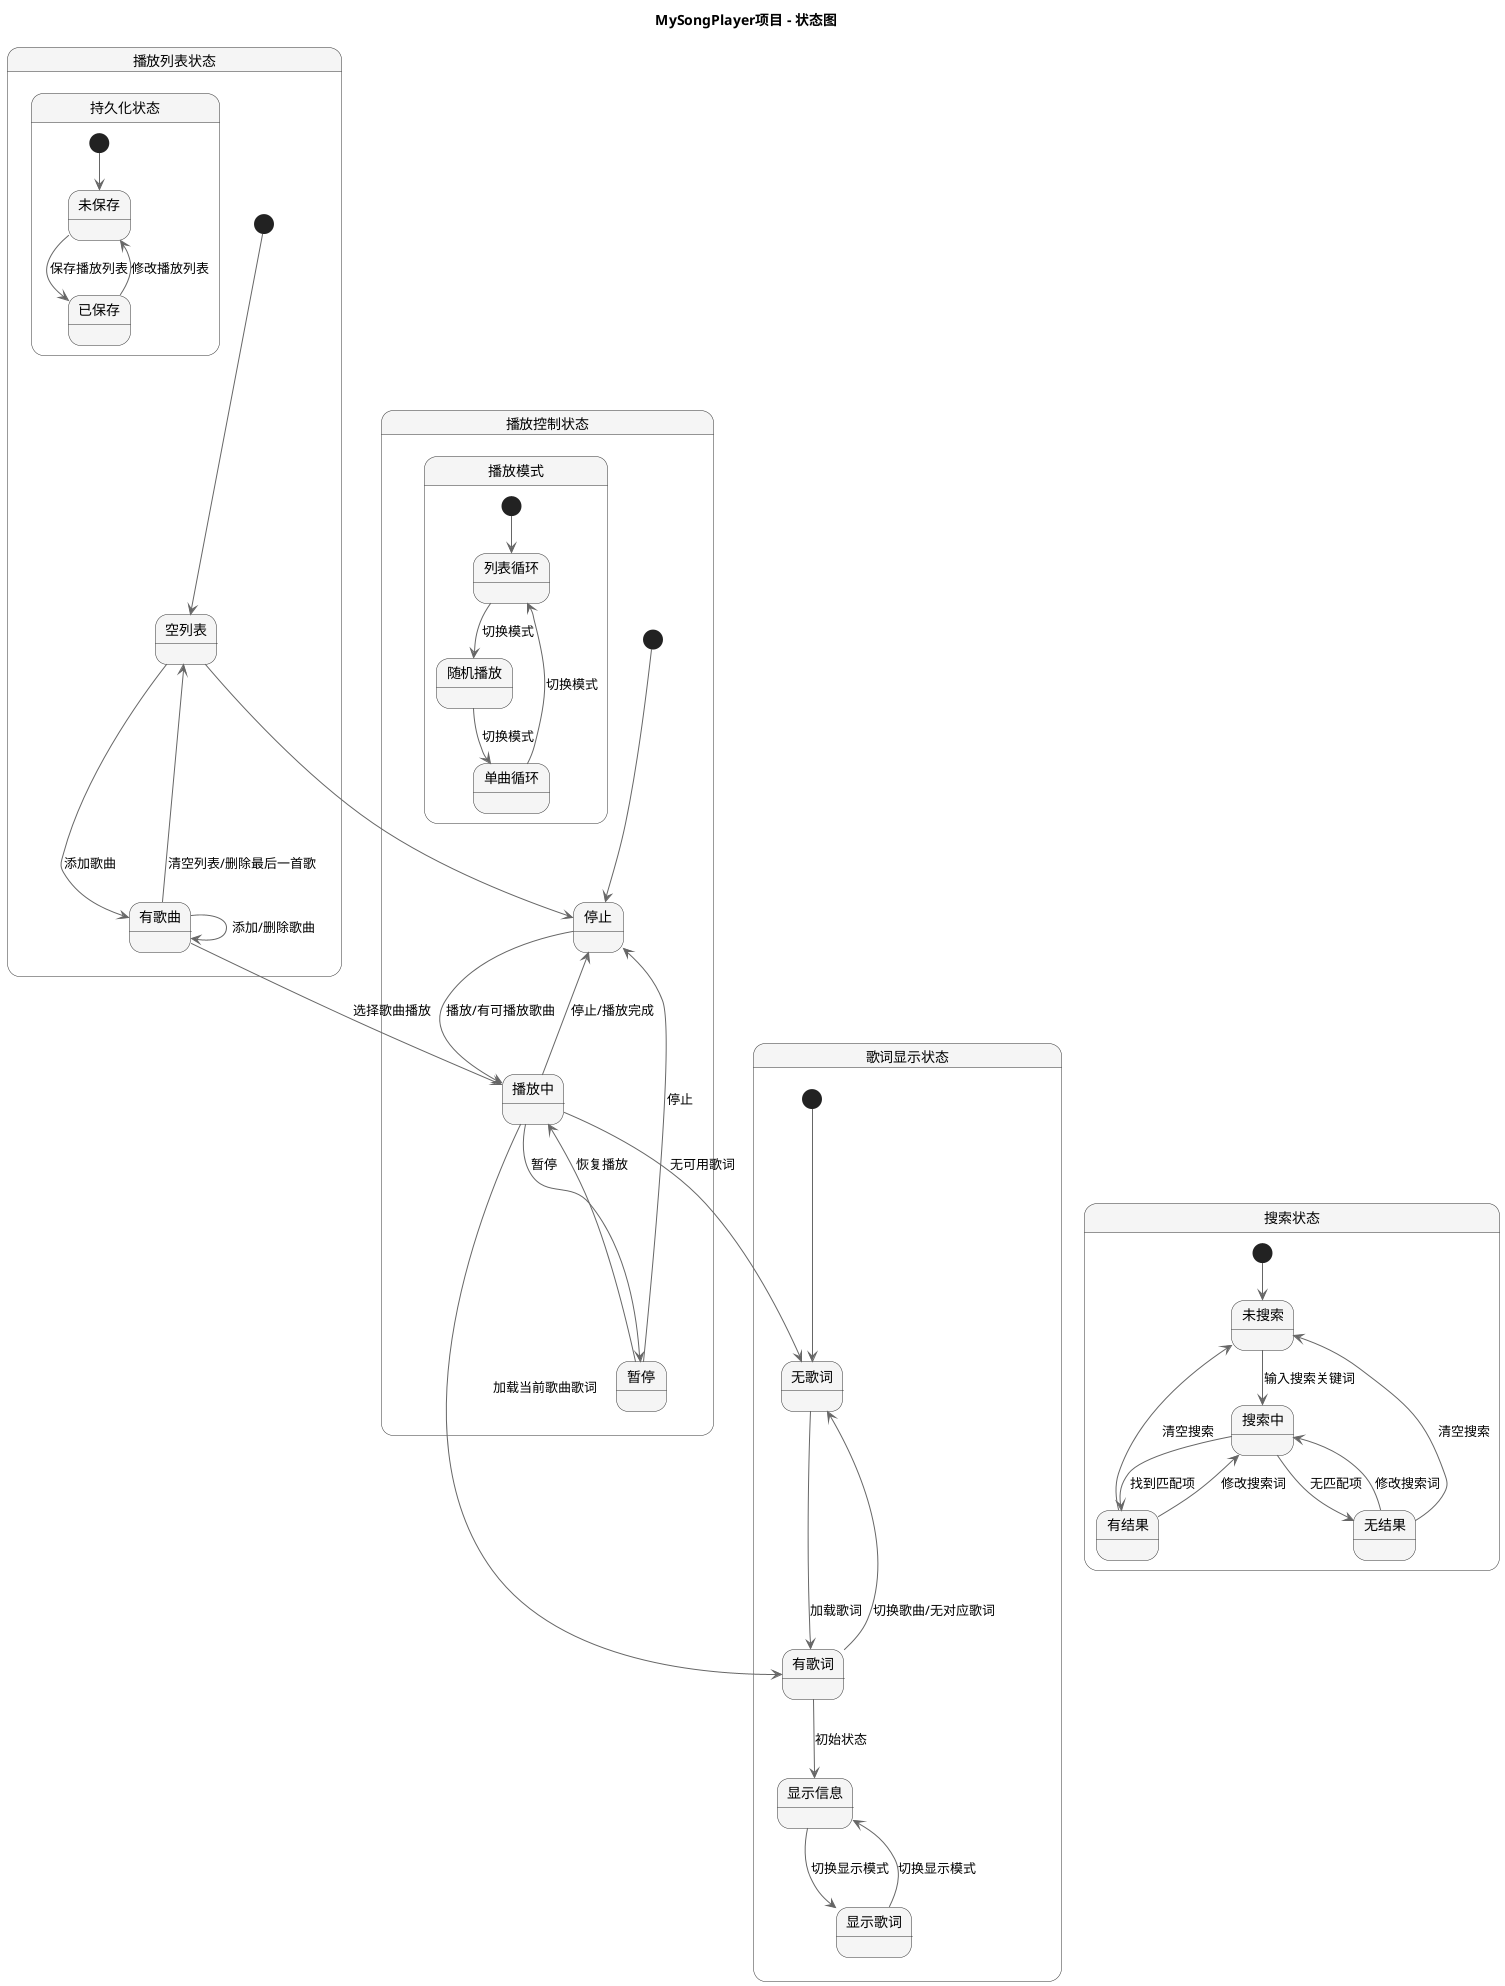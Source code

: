 @startuml MySongPlayer项目状态图

' 配置
skinparam backgroundColor white
skinparam defaultFontName Microsoft YaHei
skinparam stateBorderColor #333
skinparam stateBackgroundColor #f5f5f5
skinparam stateArrowColor #666
skinparam stateFontSize 14

' 标题
title MySongPlayer项目 - 状态图

' 主状态机 - 播放控制状态
state "播放控制状态" as PlayControl {
    state "停止" as Stopped
    state "播放中" as Playing
    state "暂停" as Paused
    
    [*] --> Stopped
    Stopped --> Playing : 播放/有可播放歌曲
    Playing --> Paused : 暂停
    Paused --> Playing : 恢复播放
    Playing --> Stopped : 停止/播放完成
    Paused --> Stopped : 停止
    
    ' 播放模式子状态
    state "播放模式" as PlayMode {
        state "列表循环" as Loop
        state "随机播放" as Shuffle
        state "单曲循环" as RepeatOne
        
        [*] --> Loop
        Loop --> Shuffle : 切换模式
        Shuffle --> RepeatOne : 切换模式
        RepeatOne --> Loop : 切换模式
    }
}

' 播放列表状态
state "播放列表状态" as PlaylistState {
    state "空列表" as EmptyPlaylist
    state "有歌曲" as HasSongs
    
    [*] --> EmptyPlaylist
    EmptyPlaylist --> HasSongs : 添加歌曲
    HasSongs --> HasSongs : 添加/删除歌曲
    HasSongs --> EmptyPlaylist : 清空列表/删除最后一首歌
    
    ' 持久化状态
    state "持久化状态" as PersistenceState {
        state "未保存" as Unsaved
        state "已保存" as Saved
        
        [*] --> Unsaved
        Unsaved --> Saved : 保存播放列表
        Saved --> Unsaved : 修改播放列表
    }
}

' 歌词显示状态
state "歌词显示状态" as LyricsState {
    state "无歌词" as NoLyrics
    state "有歌词" as HasLyrics
    state "显示信息" as ShowInfo
    state "显示歌词" as ShowLyrics
    
    [*] --> NoLyrics
    NoLyrics --> HasLyrics : 加载歌词
    HasLyrics --> NoLyrics : 切换歌曲/无对应歌词
    
    HasLyrics --> ShowInfo : 初始状态
    ShowInfo --> ShowLyrics : 切换显示模式
    ShowLyrics --> ShowInfo : 切换显示模式
}

' 搜索状态
state "搜索状态" as SearchState {
    state "未搜索" as NotSearching
    state "搜索中" as Searching
    state "有结果" as HasResults
    state "无结果" as NoResults
    
    [*] --> NotSearching
    NotSearching --> Searching : 输入搜索关键词
    Searching --> HasResults : 找到匹配项
    Searching --> NoResults : 无匹配项
    HasResults --> NotSearching : 清空搜索
    NoResults --> NotSearching : 清空搜索
    HasResults --> Searching : 修改搜索词
    NoResults --> Searching : 修改搜索词
}

' 状态间关系
PlayControl -[hidden]-> PlaylistState
PlaylistState -[hidden]-> LyricsState
LyricsState -[hidden]-> SearchState

' 状态间转换
EmptyPlaylist --> Stopped
HasSongs --> Playing : 选择歌曲播放
Playing --> HasLyrics : 加载当前歌曲歌词
Playing --> NoLyrics : 无可用歌词

@enduml 